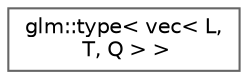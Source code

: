 digraph "Graphical Class Hierarchy"
{
 // LATEX_PDF_SIZE
  bgcolor="transparent";
  edge [fontname=Helvetica,fontsize=10,labelfontname=Helvetica,labelfontsize=10];
  node [fontname=Helvetica,fontsize=10,shape=box,height=0.2,width=0.4];
  rankdir="LR";
  Node0 [id="Node000000",label="glm::type\< vec\< L,\l T, Q \> \>",height=0.2,width=0.4,color="grey40", fillcolor="white", style="filled",URL="$structglm_1_1type_3_01vec_3_01_l_00_01_t_00_01_q_01_4_01_4.html",tooltip=" "];
}
